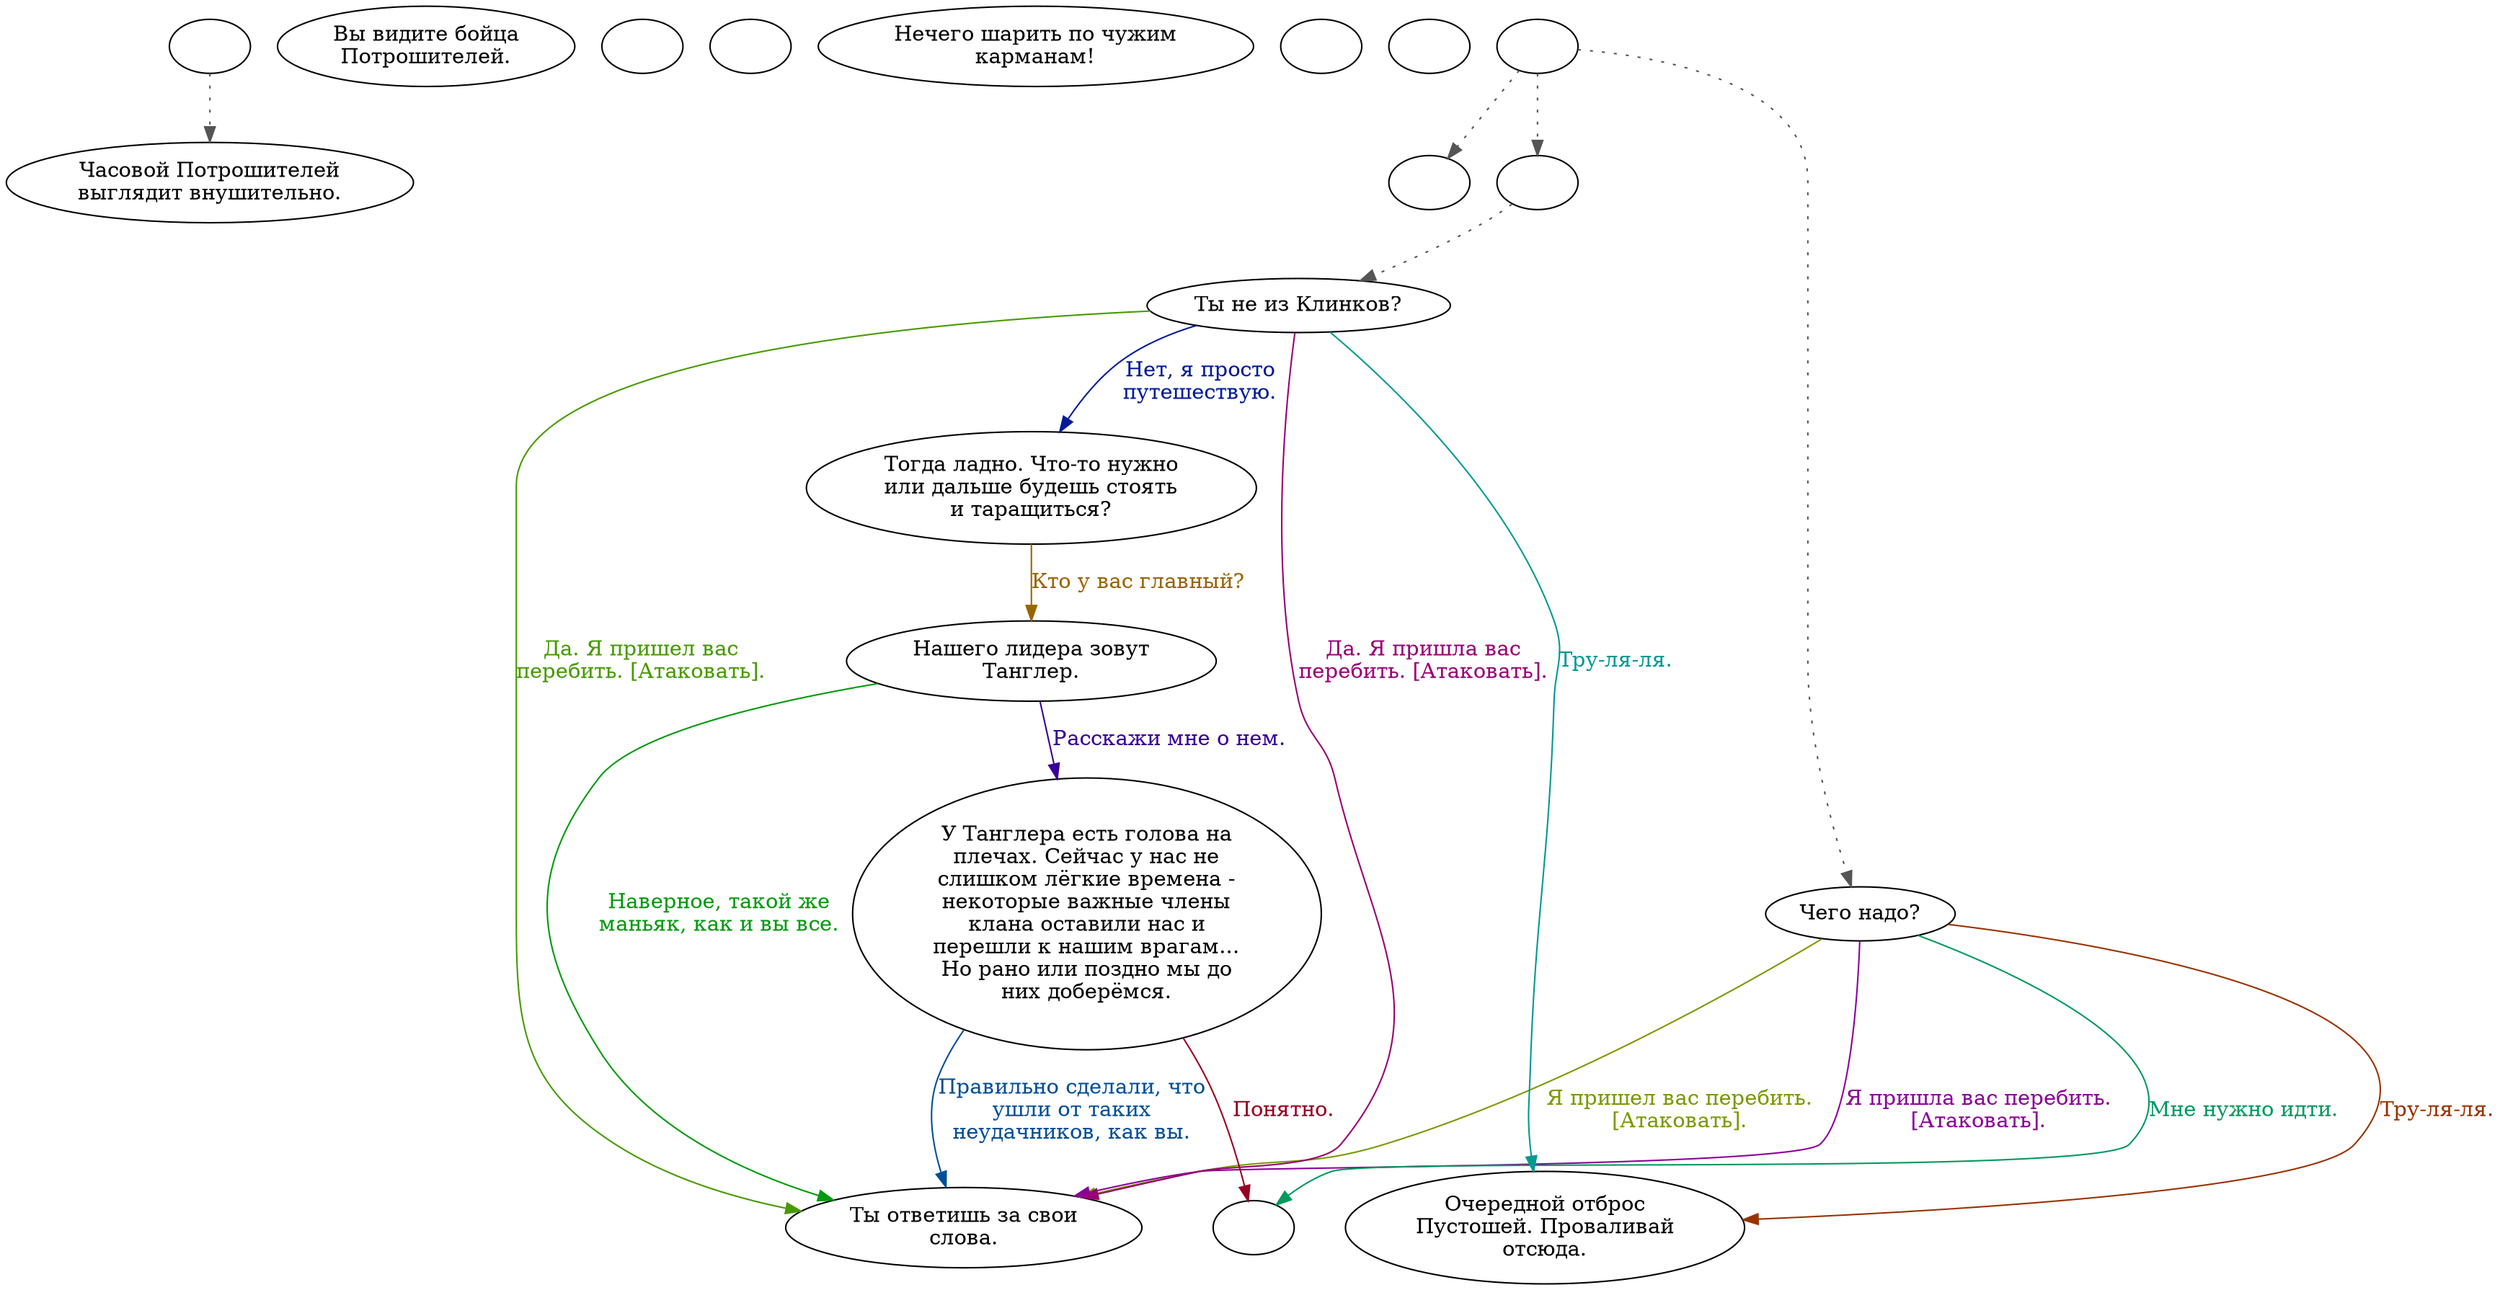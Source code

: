 digraph gurdrip3 {
  "start" [style=filled       fillcolor="#FFFFFF"       color="#000000"]
  "start" -> "description_p_proc" [style=dotted color="#555555"]
  "start" [label=""]
  "look_at_p_proc" [style=filled       fillcolor="#FFFFFF"       color="#000000"]
  "look_at_p_proc" [label="Вы видите бойца\nПотрошителей."]
  "description_p_proc" [style=filled       fillcolor="#FFFFFF"       color="#000000"]
  "description_p_proc" [label="Часовой Потрошителей\nвыглядит внушительно."]
  "critter_p_proc" [style=filled       fillcolor="#FFFFFF"       color="#000000"]
  "critter_p_proc" [label=""]
  "damage_p_proc" [style=filled       fillcolor="#FFFFFF"       color="#000000"]
  "damage_p_proc" [label=""]
  "pickup_p_proc" [style=filled       fillcolor="#FFFFFF"       color="#000000"]
  "pickup_p_proc" [label="Нечего шарить по чужим\nкарманам!"]
  "destroy_p_proc" [style=filled       fillcolor="#FFFFFF"       color="#000000"]
  "destroy_p_proc" [label=""]
  "map_enter_p_proc" [style=filled       fillcolor="#FFFFFF"       color="#000000"]
  "map_enter_p_proc" [label=""]
  "talk_p_proc" [style=filled       fillcolor="#FFFFFF"       color="#000000"]
  "talk_p_proc" -> "Node008" [style=dotted color="#555555"]
  "talk_p_proc" -> "Node000" [style=dotted color="#555555"]
  "talk_p_proc" -> "Node007" [style=dotted color="#555555"]
  "talk_p_proc" [label=""]
  "Node000" [style=filled       fillcolor="#FFFFFF"       color="#000000"]
  "Node000" -> "Node001" [style=dotted color="#555555"]
  "Node000" [label=""]
  "Node001" [style=filled       fillcolor="#FFFFFF"       color="#000000"]
  "Node001" [label="Ты не из Клинков?"]
  "Node001" -> "Node002" [label="Нет, я просто\nпутешествую." color="#001A99" fontcolor="#001A99"]
  "Node001" -> "Node003" [label="Да. Я пришел вас\nперебить. [Атаковать]." color="#479900" fontcolor="#479900"]
  "Node001" -> "Node003" [label="Да. Я пришла вас\nперебить. [Атаковать]." color="#990074" fontcolor="#990074"]
  "Node001" -> "Node004" [label="Тру-ля-ля." color="#009992" fontcolor="#009992"]
  "Node002" [style=filled       fillcolor="#FFFFFF"       color="#000000"]
  "Node002" [label="Тогда ладно. Что-то нужно\nили дальше будешь стоять\nи таращиться?"]
  "Node002" -> "Node005" [label="Кто у вас главный?" color="#996500" fontcolor="#996500"]
  "Node003" [style=filled       fillcolor="#FFFFFF"       color="#000000"]
  "Node003" [label="Ты ответишь за свои\nслова."]
  "Node004" [style=filled       fillcolor="#FFFFFF"       color="#000000"]
  "Node004" [label="Очередной отброс\nПустошей. Проваливай\nотсюда."]
  "Node005" [style=filled       fillcolor="#FFFFFF"       color="#000000"]
  "Node005" [label="Нашего лидера зовут\nТанглер."]
  "Node005" -> "Node006" [label="Расскажи мне о нем." color="#380099" fontcolor="#380099"]
  "Node005" -> "Node003" [label="Наверное, такой же\nманьяк, как и вы все." color="#00990C" fontcolor="#00990C"]
  "Node006" [style=filled       fillcolor="#FFFFFF"       color="#000000"]
  "Node006" [label="У Танглера есть голова на\nплечах. Сейчас у нас не\nслишком лёгкие времена -\nнекоторые важные члены\nклана оставили нас и\nперешли к нашим врагам...\nНо рано или поздно мы до\nних доберёмся."]
  "Node006" -> "Node999" [label="Понятно." color="#990021" fontcolor="#990021"]
  "Node006" -> "Node003" [label="Правильно сделали, что\nушли от таких\nнеудачников, как вы." color="#004E99" fontcolor="#004E99"]
  "Node007" [style=filled       fillcolor="#FFFFFF"       color="#000000"]
  "Node007" [label="Чего надо?"]
  "Node007" -> "Node003" [label="Я пришел вас перебить.\n[Атаковать]." color="#7A9900" fontcolor="#7A9900"]
  "Node007" -> "Node003" [label="Я пришла вас перебить.\n[Атаковать]." color="#8B0099" fontcolor="#8B0099"]
  "Node007" -> "Node999" [label="Мне нужно идти." color="#00995E" fontcolor="#00995E"]
  "Node007" -> "Node004" [label="Тру-ля-ля." color="#993200" fontcolor="#993200"]
  "Node008" [style=filled       fillcolor="#FFFFFF"       color="#000000"]
  "Node008" [label=""]
  "Node999" [style=filled       fillcolor="#FFFFFF"       color="#000000"]
  "Node999" [label=""]
}